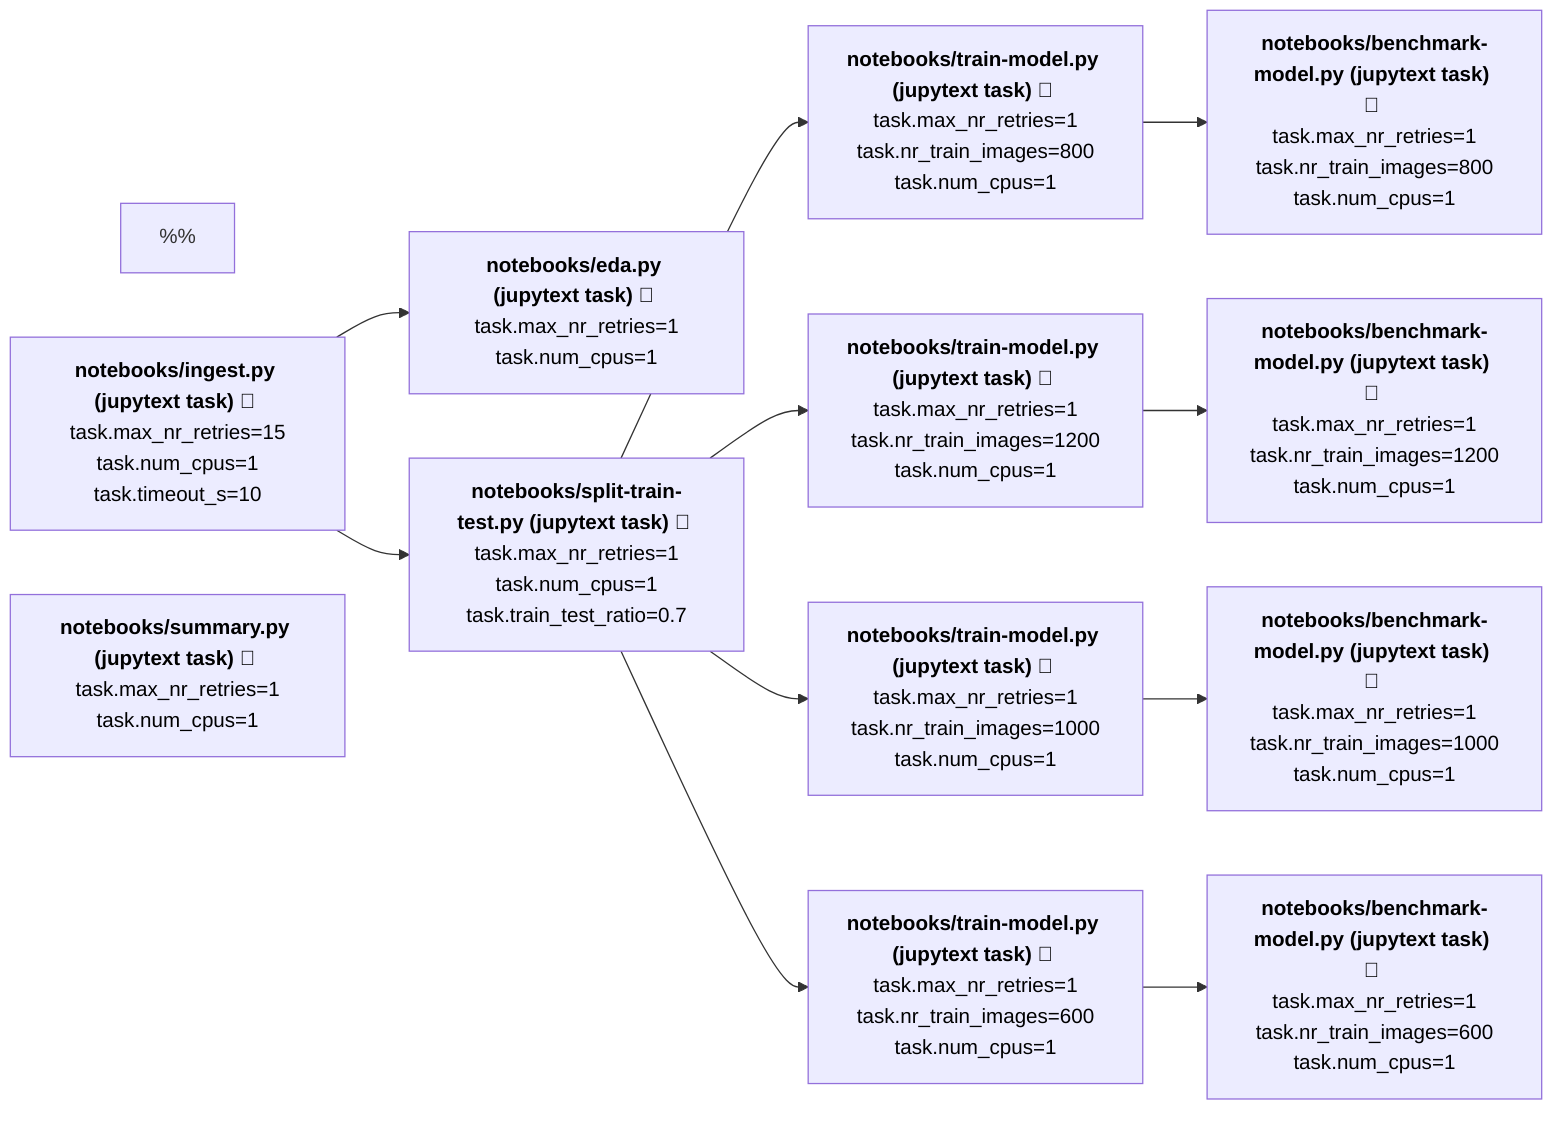 graph LR
    %% Mermaid input file for drawing task dependencies 
    %% See https://mermaid-js.github.io/mermaid
    %%
    TASK_SPAN_ID_0xa89121666882529a["<a href='https://matiasdahl.github.io/dev-mnist-digits-demo-pipeline/#/experiments/ingest/runs/0x8e327c8f8c87d559' style='text-decoration: none; color: black;'><b>notebooks/ingest.py (jupytext task) 🔗</b> <br />task.max_nr_retries=15<br />task.num_cpus=1<br />task.timeout_s=10</a>"]
    TASK_SPAN_ID_0xdbdfdc5e4b18cc3d["<a href='https://matiasdahl.github.io/dev-mnist-digits-demo-pipeline/#/experiments/eda/runs/0x6288a0674001a7cc' style='text-decoration: none; color: black;'><b>notebooks/eda.py (jupytext task) 🔗</b> <br />task.max_nr_retries=1<br />task.num_cpus=1</a>"]
    TASK_SPAN_ID_0x60f0d36812e44e90["<a href='https://matiasdahl.github.io/dev-mnist-digits-demo-pipeline/#/experiments/split-train-test/runs/0x2f6ff2f117e653c0' style='text-decoration: none; color: black;'><b>notebooks/split-train-test.py (jupytext task) 🔗</b> <br />task.max_nr_retries=1<br />task.num_cpus=1<br />task.train_test_ratio=0.7</a>"]
    TASK_SPAN_ID_0xdff1ab21d764b6de["<a href='https://matiasdahl.github.io/dev-mnist-digits-demo-pipeline/#/experiments/train-model/runs/0xe165e5a377c4dc38' style='text-decoration: none; color: black;'><b>notebooks/train-model.py (jupytext task) 🔗</b> <br />task.max_nr_retries=1<br />task.nr_train_images=600<br />task.num_cpus=1</a>"]
    TASK_SPAN_ID_0x0cb7edaeabbb61c5["<a href='https://matiasdahl.github.io/dev-mnist-digits-demo-pipeline/#/experiments/train-model/runs/0x84692ed8a7983bbb' style='text-decoration: none; color: black;'><b>notebooks/train-model.py (jupytext task) 🔗</b> <br />task.max_nr_retries=1<br />task.nr_train_images=800<br />task.num_cpus=1</a>"]
    TASK_SPAN_ID_0x2817290816596c71["<a href='https://matiasdahl.github.io/dev-mnist-digits-demo-pipeline/#/experiments/train-model/runs/0xef9d76cd2f12444e' style='text-decoration: none; color: black;'><b>notebooks/train-model.py (jupytext task) 🔗</b> <br />task.max_nr_retries=1<br />task.nr_train_images=1000<br />task.num_cpus=1</a>"]
    TASK_SPAN_ID_0x99bd3543798698e6["<a href='https://matiasdahl.github.io/dev-mnist-digits-demo-pipeline/#/experiments/train-model/runs/0x31f413257f12e377' style='text-decoration: none; color: black;'><b>notebooks/train-model.py (jupytext task) 🔗</b> <br />task.max_nr_retries=1<br />task.nr_train_images=1200<br />task.num_cpus=1</a>"]
    TASK_SPAN_ID_0x1cbd653802cc8b1f["<a href='https://matiasdahl.github.io/dev-mnist-digits-demo-pipeline/#/experiments/benchmark-model/runs/0xf8ec4f0b8c2d37bc' style='text-decoration: none; color: black;'><b>notebooks/benchmark-model.py (jupytext task) 🔗</b> <br />task.max_nr_retries=1<br />task.nr_train_images=600<br />task.num_cpus=1</a>"]
    TASK_SPAN_ID_0x01296fb44bdffd3c["<a href='https://matiasdahl.github.io/dev-mnist-digits-demo-pipeline/#/experiments/benchmark-model/runs/0x4d0683f363aa3789' style='text-decoration: none; color: black;'><b>notebooks/benchmark-model.py (jupytext task) 🔗</b> <br />task.max_nr_retries=1<br />task.nr_train_images=800<br />task.num_cpus=1</a>"]
    TASK_SPAN_ID_0xcbb9e6e42404ae7e["<a href='https://matiasdahl.github.io/dev-mnist-digits-demo-pipeline/#/experiments/benchmark-model/runs/0x68218f5f0f27e748' style='text-decoration: none; color: black;'><b>notebooks/benchmark-model.py (jupytext task) 🔗</b> <br />task.max_nr_retries=1<br />task.nr_train_images=1000<br />task.num_cpus=1</a>"]
    TASK_SPAN_ID_0x2c2c16ccb1a654ab["<a href='https://matiasdahl.github.io/dev-mnist-digits-demo-pipeline/#/experiments/benchmark-model/runs/0x89a962edaa91aca4' style='text-decoration: none; color: black;'><b>notebooks/benchmark-model.py (jupytext task) 🔗</b> <br />task.max_nr_retries=1<br />task.nr_train_images=1200<br />task.num_cpus=1</a>"]
    TASK_SPAN_ID_0xbadf53c29e4dfc4f["<a href='https://matiasdahl.github.io/dev-mnist-digits-demo-pipeline/#/experiments/summary/runs/0xfc43f4af8713a36a' style='text-decoration: none; color: black;'><b>notebooks/summary.py (jupytext task) 🔗</b> <br />task.max_nr_retries=1<br />task.num_cpus=1</a>"]
    TASK_SPAN_ID_0x2817290816596c71 --> TASK_SPAN_ID_0xcbb9e6e42404ae7e
    TASK_SPAN_ID_0x0cb7edaeabbb61c5 --> TASK_SPAN_ID_0x01296fb44bdffd3c
    TASK_SPAN_ID_0x60f0d36812e44e90 --> TASK_SPAN_ID_0x0cb7edaeabbb61c5
    TASK_SPAN_ID_0x60f0d36812e44e90 --> TASK_SPAN_ID_0x99bd3543798698e6
    TASK_SPAN_ID_0xa89121666882529a --> TASK_SPAN_ID_0x60f0d36812e44e90
    TASK_SPAN_ID_0x60f0d36812e44e90 --> TASK_SPAN_ID_0x2817290816596c71
    TASK_SPAN_ID_0xa89121666882529a --> TASK_SPAN_ID_0xdbdfdc5e4b18cc3d
    TASK_SPAN_ID_0xdff1ab21d764b6de --> TASK_SPAN_ID_0x1cbd653802cc8b1f
    TASK_SPAN_ID_0x99bd3543798698e6 --> TASK_SPAN_ID_0x2c2c16ccb1a654ab
    TASK_SPAN_ID_0x60f0d36812e44e90 --> TASK_SPAN_ID_0xdff1ab21d764b6de